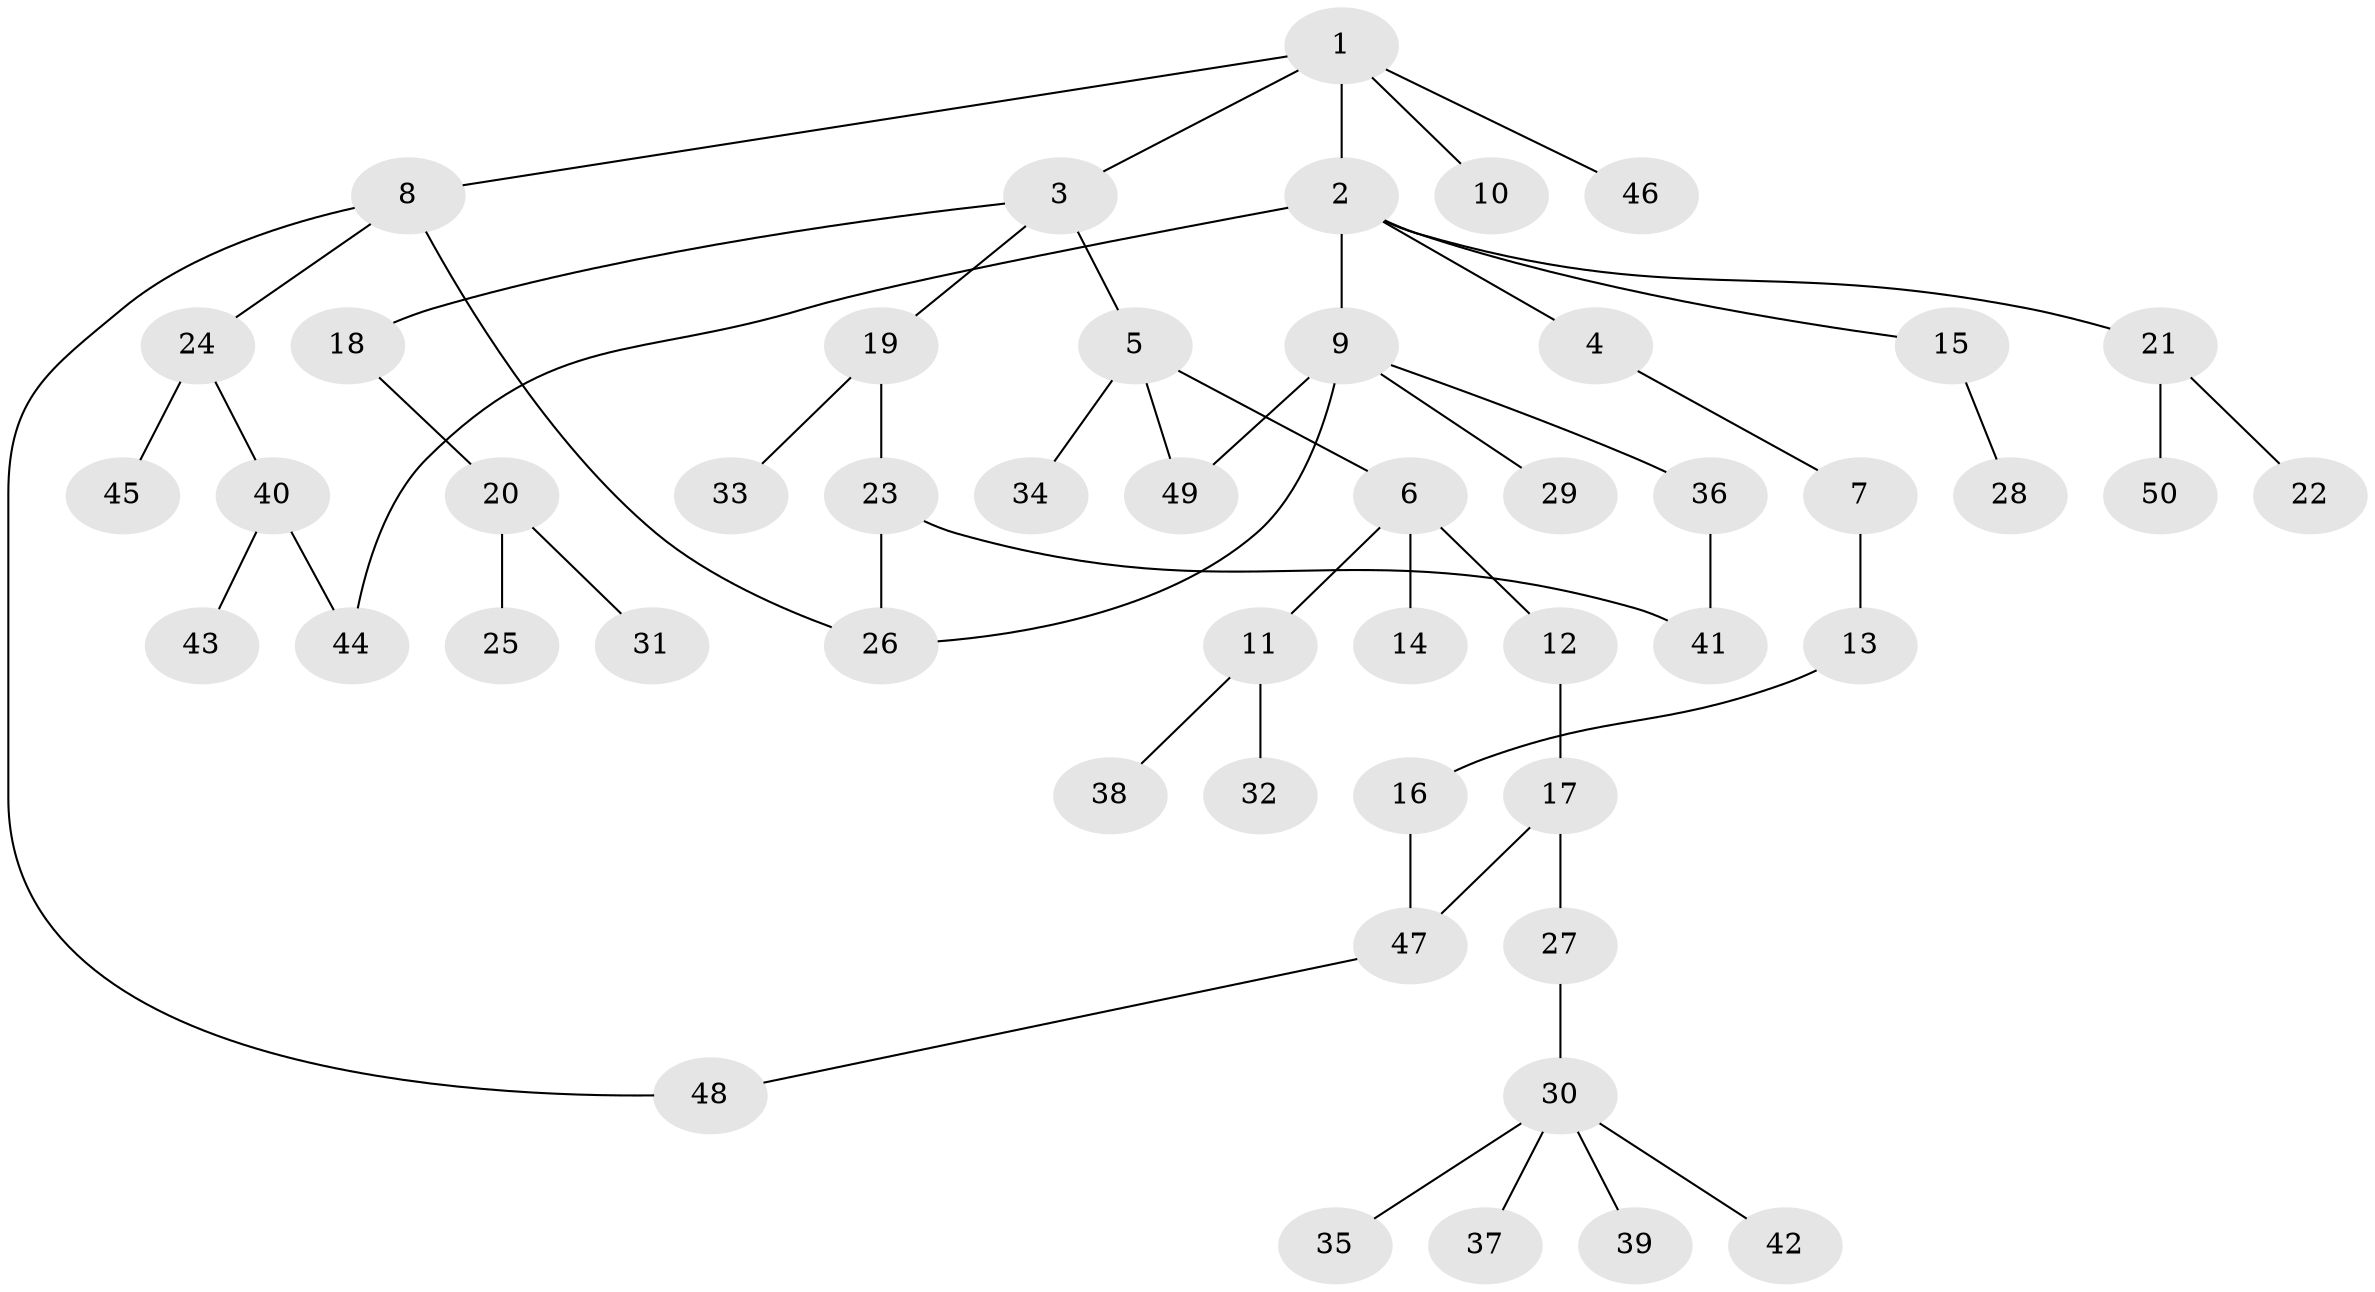// coarse degree distribution, {4: 0.12, 6: 0.04, 5: 0.08, 2: 0.44, 3: 0.08, 1: 0.24}
// Generated by graph-tools (version 1.1) at 2025/48/03/04/25 22:48:39]
// undirected, 50 vertices, 56 edges
graph export_dot {
  node [color=gray90,style=filled];
  1;
  2;
  3;
  4;
  5;
  6;
  7;
  8;
  9;
  10;
  11;
  12;
  13;
  14;
  15;
  16;
  17;
  18;
  19;
  20;
  21;
  22;
  23;
  24;
  25;
  26;
  27;
  28;
  29;
  30;
  31;
  32;
  33;
  34;
  35;
  36;
  37;
  38;
  39;
  40;
  41;
  42;
  43;
  44;
  45;
  46;
  47;
  48;
  49;
  50;
  1 -- 2;
  1 -- 3;
  1 -- 8;
  1 -- 10;
  1 -- 46;
  2 -- 4;
  2 -- 9;
  2 -- 15;
  2 -- 21;
  2 -- 44;
  3 -- 5;
  3 -- 18;
  3 -- 19;
  4 -- 7;
  5 -- 6;
  5 -- 34;
  5 -- 49;
  6 -- 11;
  6 -- 12;
  6 -- 14;
  7 -- 13;
  8 -- 24;
  8 -- 26;
  8 -- 48;
  9 -- 29;
  9 -- 36;
  9 -- 49;
  9 -- 26;
  11 -- 32;
  11 -- 38;
  12 -- 17;
  13 -- 16;
  15 -- 28;
  16 -- 47;
  17 -- 27;
  17 -- 47;
  18 -- 20;
  19 -- 23;
  19 -- 33;
  20 -- 25;
  20 -- 31;
  21 -- 22;
  21 -- 50;
  23 -- 41;
  23 -- 26;
  24 -- 40;
  24 -- 45;
  27 -- 30;
  30 -- 35;
  30 -- 37;
  30 -- 39;
  30 -- 42;
  36 -- 41;
  40 -- 43;
  40 -- 44;
  47 -- 48;
}
